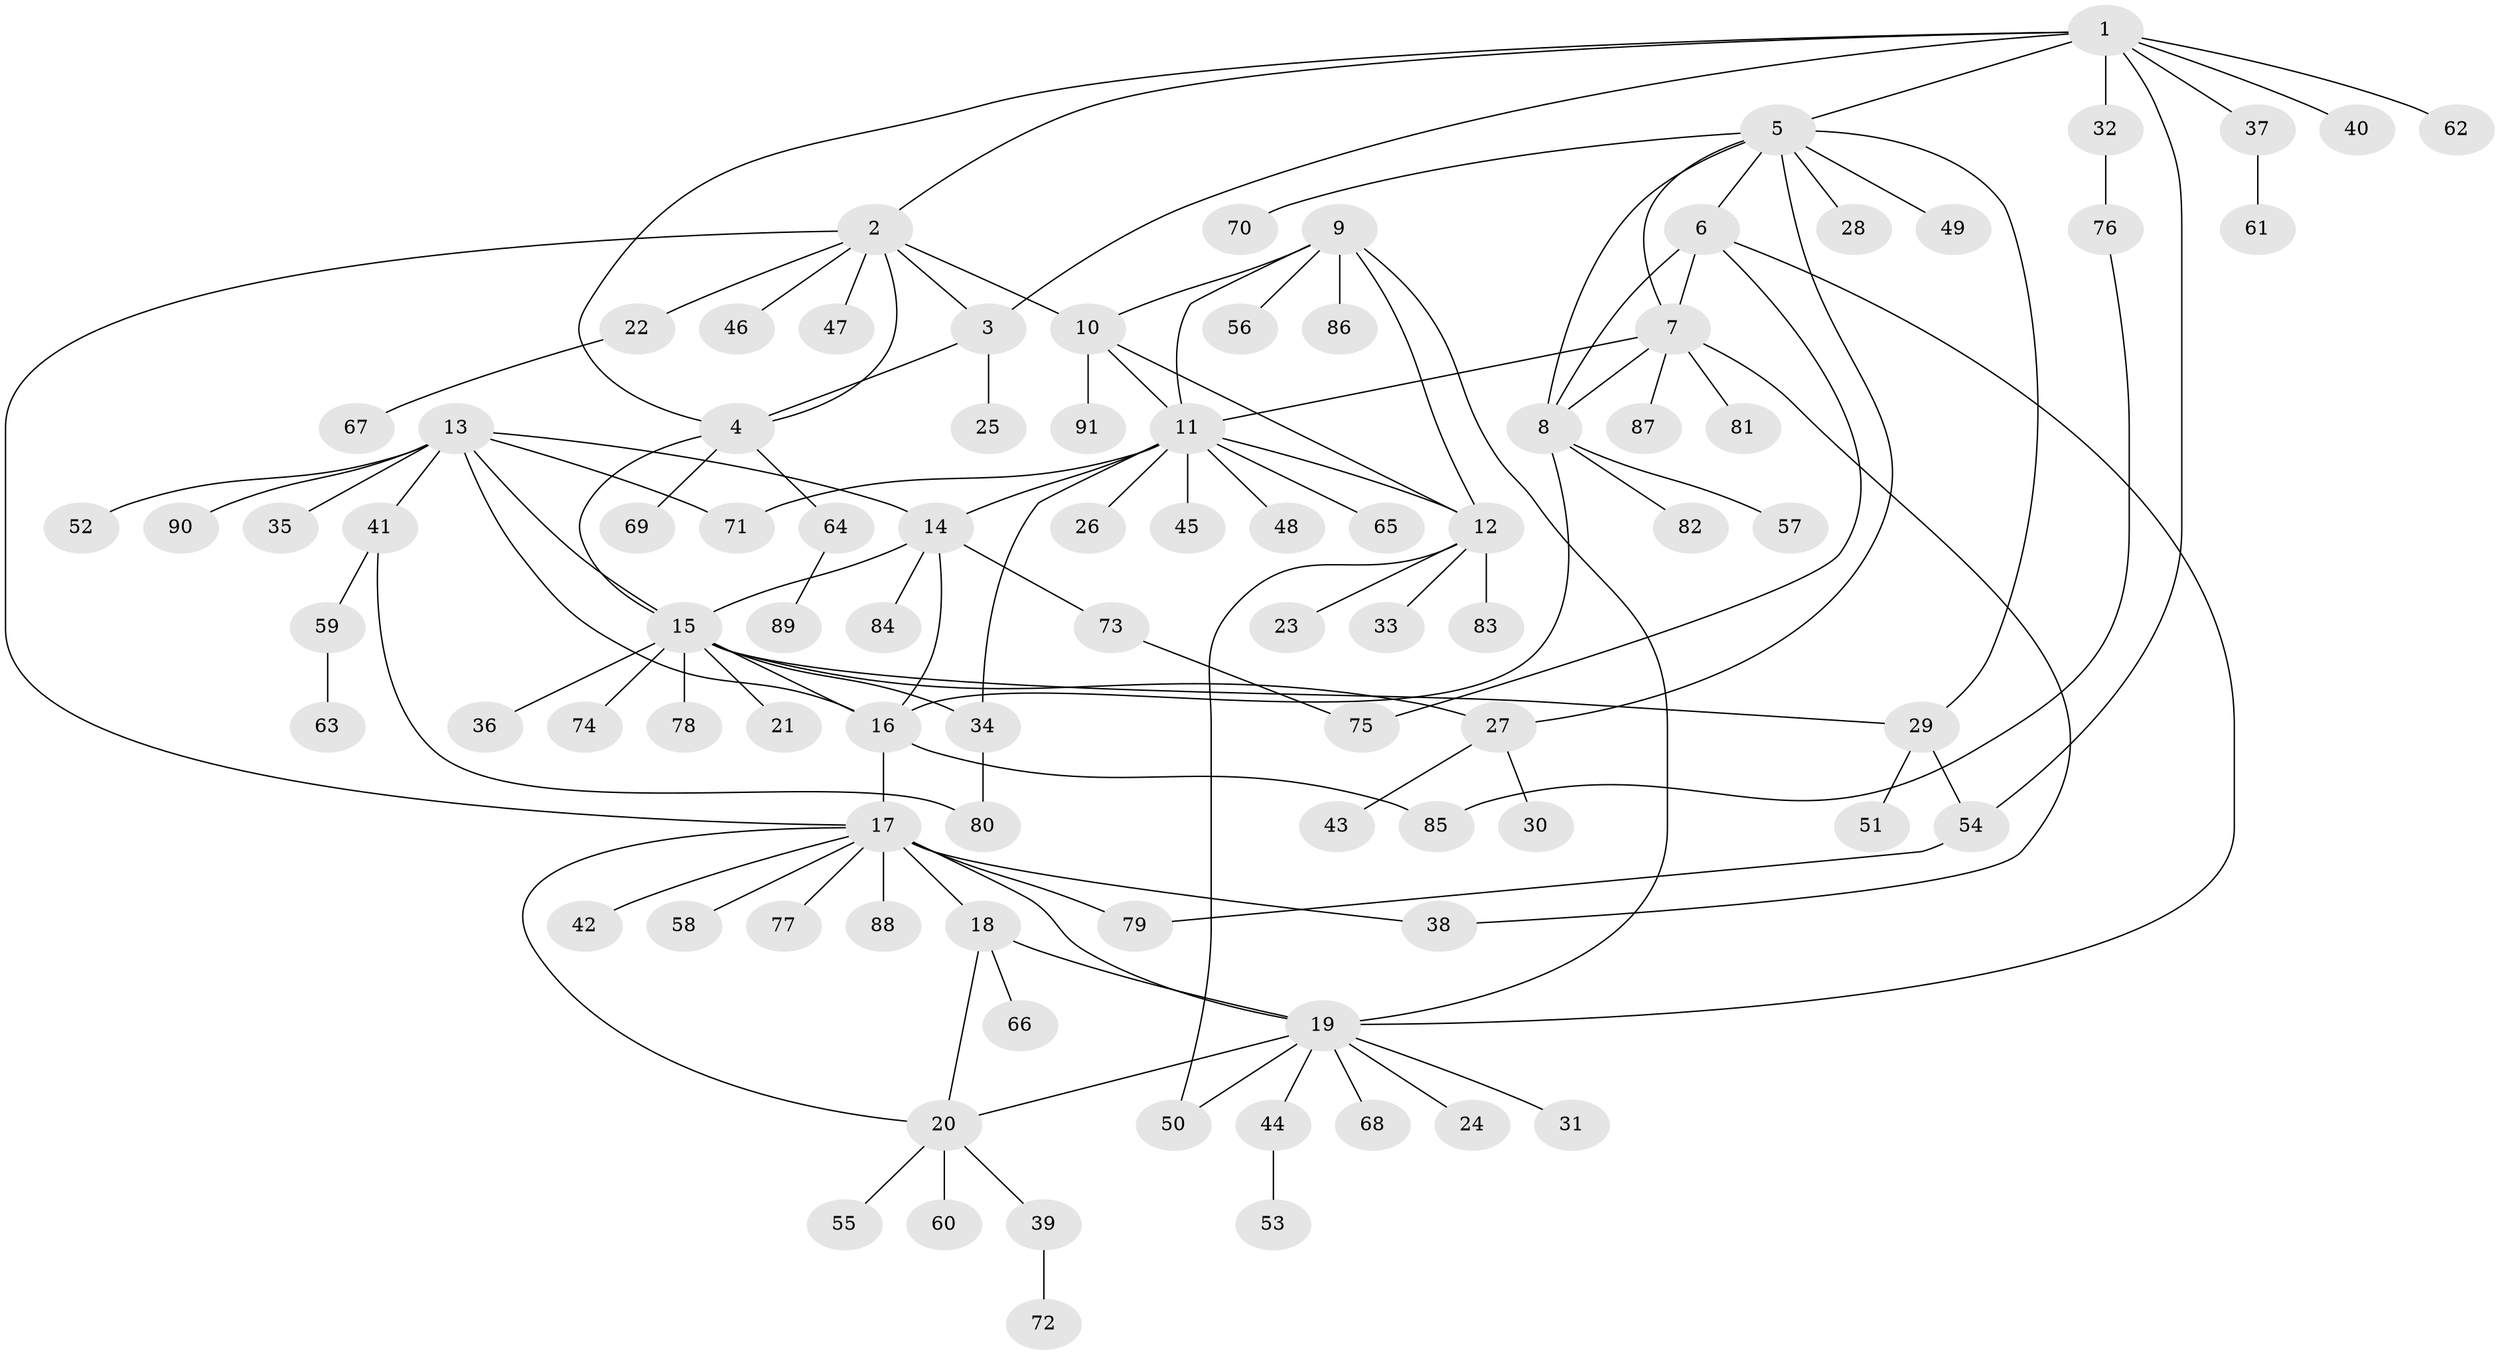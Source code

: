 // Generated by graph-tools (version 1.1) at 2025/26/03/09/25 03:26:40]
// undirected, 91 vertices, 122 edges
graph export_dot {
graph [start="1"]
  node [color=gray90,style=filled];
  1;
  2;
  3;
  4;
  5;
  6;
  7;
  8;
  9;
  10;
  11;
  12;
  13;
  14;
  15;
  16;
  17;
  18;
  19;
  20;
  21;
  22;
  23;
  24;
  25;
  26;
  27;
  28;
  29;
  30;
  31;
  32;
  33;
  34;
  35;
  36;
  37;
  38;
  39;
  40;
  41;
  42;
  43;
  44;
  45;
  46;
  47;
  48;
  49;
  50;
  51;
  52;
  53;
  54;
  55;
  56;
  57;
  58;
  59;
  60;
  61;
  62;
  63;
  64;
  65;
  66;
  67;
  68;
  69;
  70;
  71;
  72;
  73;
  74;
  75;
  76;
  77;
  78;
  79;
  80;
  81;
  82;
  83;
  84;
  85;
  86;
  87;
  88;
  89;
  90;
  91;
  1 -- 2;
  1 -- 3;
  1 -- 4;
  1 -- 5;
  1 -- 32;
  1 -- 37;
  1 -- 40;
  1 -- 54;
  1 -- 62;
  2 -- 3;
  2 -- 4;
  2 -- 10;
  2 -- 17;
  2 -- 22;
  2 -- 46;
  2 -- 47;
  3 -- 4;
  3 -- 25;
  4 -- 15;
  4 -- 64;
  4 -- 69;
  5 -- 6;
  5 -- 7;
  5 -- 8;
  5 -- 27;
  5 -- 28;
  5 -- 29;
  5 -- 49;
  5 -- 70;
  6 -- 7;
  6 -- 8;
  6 -- 19;
  6 -- 75;
  7 -- 8;
  7 -- 11;
  7 -- 38;
  7 -- 81;
  7 -- 87;
  8 -- 16;
  8 -- 57;
  8 -- 82;
  9 -- 10;
  9 -- 11;
  9 -- 12;
  9 -- 19;
  9 -- 56;
  9 -- 86;
  10 -- 11;
  10 -- 12;
  10 -- 91;
  11 -- 12;
  11 -- 14;
  11 -- 26;
  11 -- 34;
  11 -- 45;
  11 -- 48;
  11 -- 65;
  11 -- 71;
  12 -- 23;
  12 -- 33;
  12 -- 50;
  12 -- 83;
  13 -- 14;
  13 -- 15;
  13 -- 16;
  13 -- 35;
  13 -- 41;
  13 -- 52;
  13 -- 71;
  13 -- 90;
  14 -- 15;
  14 -- 16;
  14 -- 73;
  14 -- 84;
  15 -- 16;
  15 -- 21;
  15 -- 27;
  15 -- 29;
  15 -- 34;
  15 -- 36;
  15 -- 74;
  15 -- 78;
  16 -- 17;
  16 -- 85;
  17 -- 18;
  17 -- 19;
  17 -- 20;
  17 -- 38;
  17 -- 42;
  17 -- 58;
  17 -- 77;
  17 -- 79;
  17 -- 88;
  18 -- 19;
  18 -- 20;
  18 -- 66;
  19 -- 20;
  19 -- 24;
  19 -- 31;
  19 -- 44;
  19 -- 50;
  19 -- 68;
  20 -- 39;
  20 -- 55;
  20 -- 60;
  22 -- 67;
  27 -- 30;
  27 -- 43;
  29 -- 51;
  29 -- 54;
  32 -- 76;
  34 -- 80;
  37 -- 61;
  39 -- 72;
  41 -- 59;
  41 -- 80;
  44 -- 53;
  54 -- 79;
  59 -- 63;
  64 -- 89;
  73 -- 75;
  76 -- 85;
}

